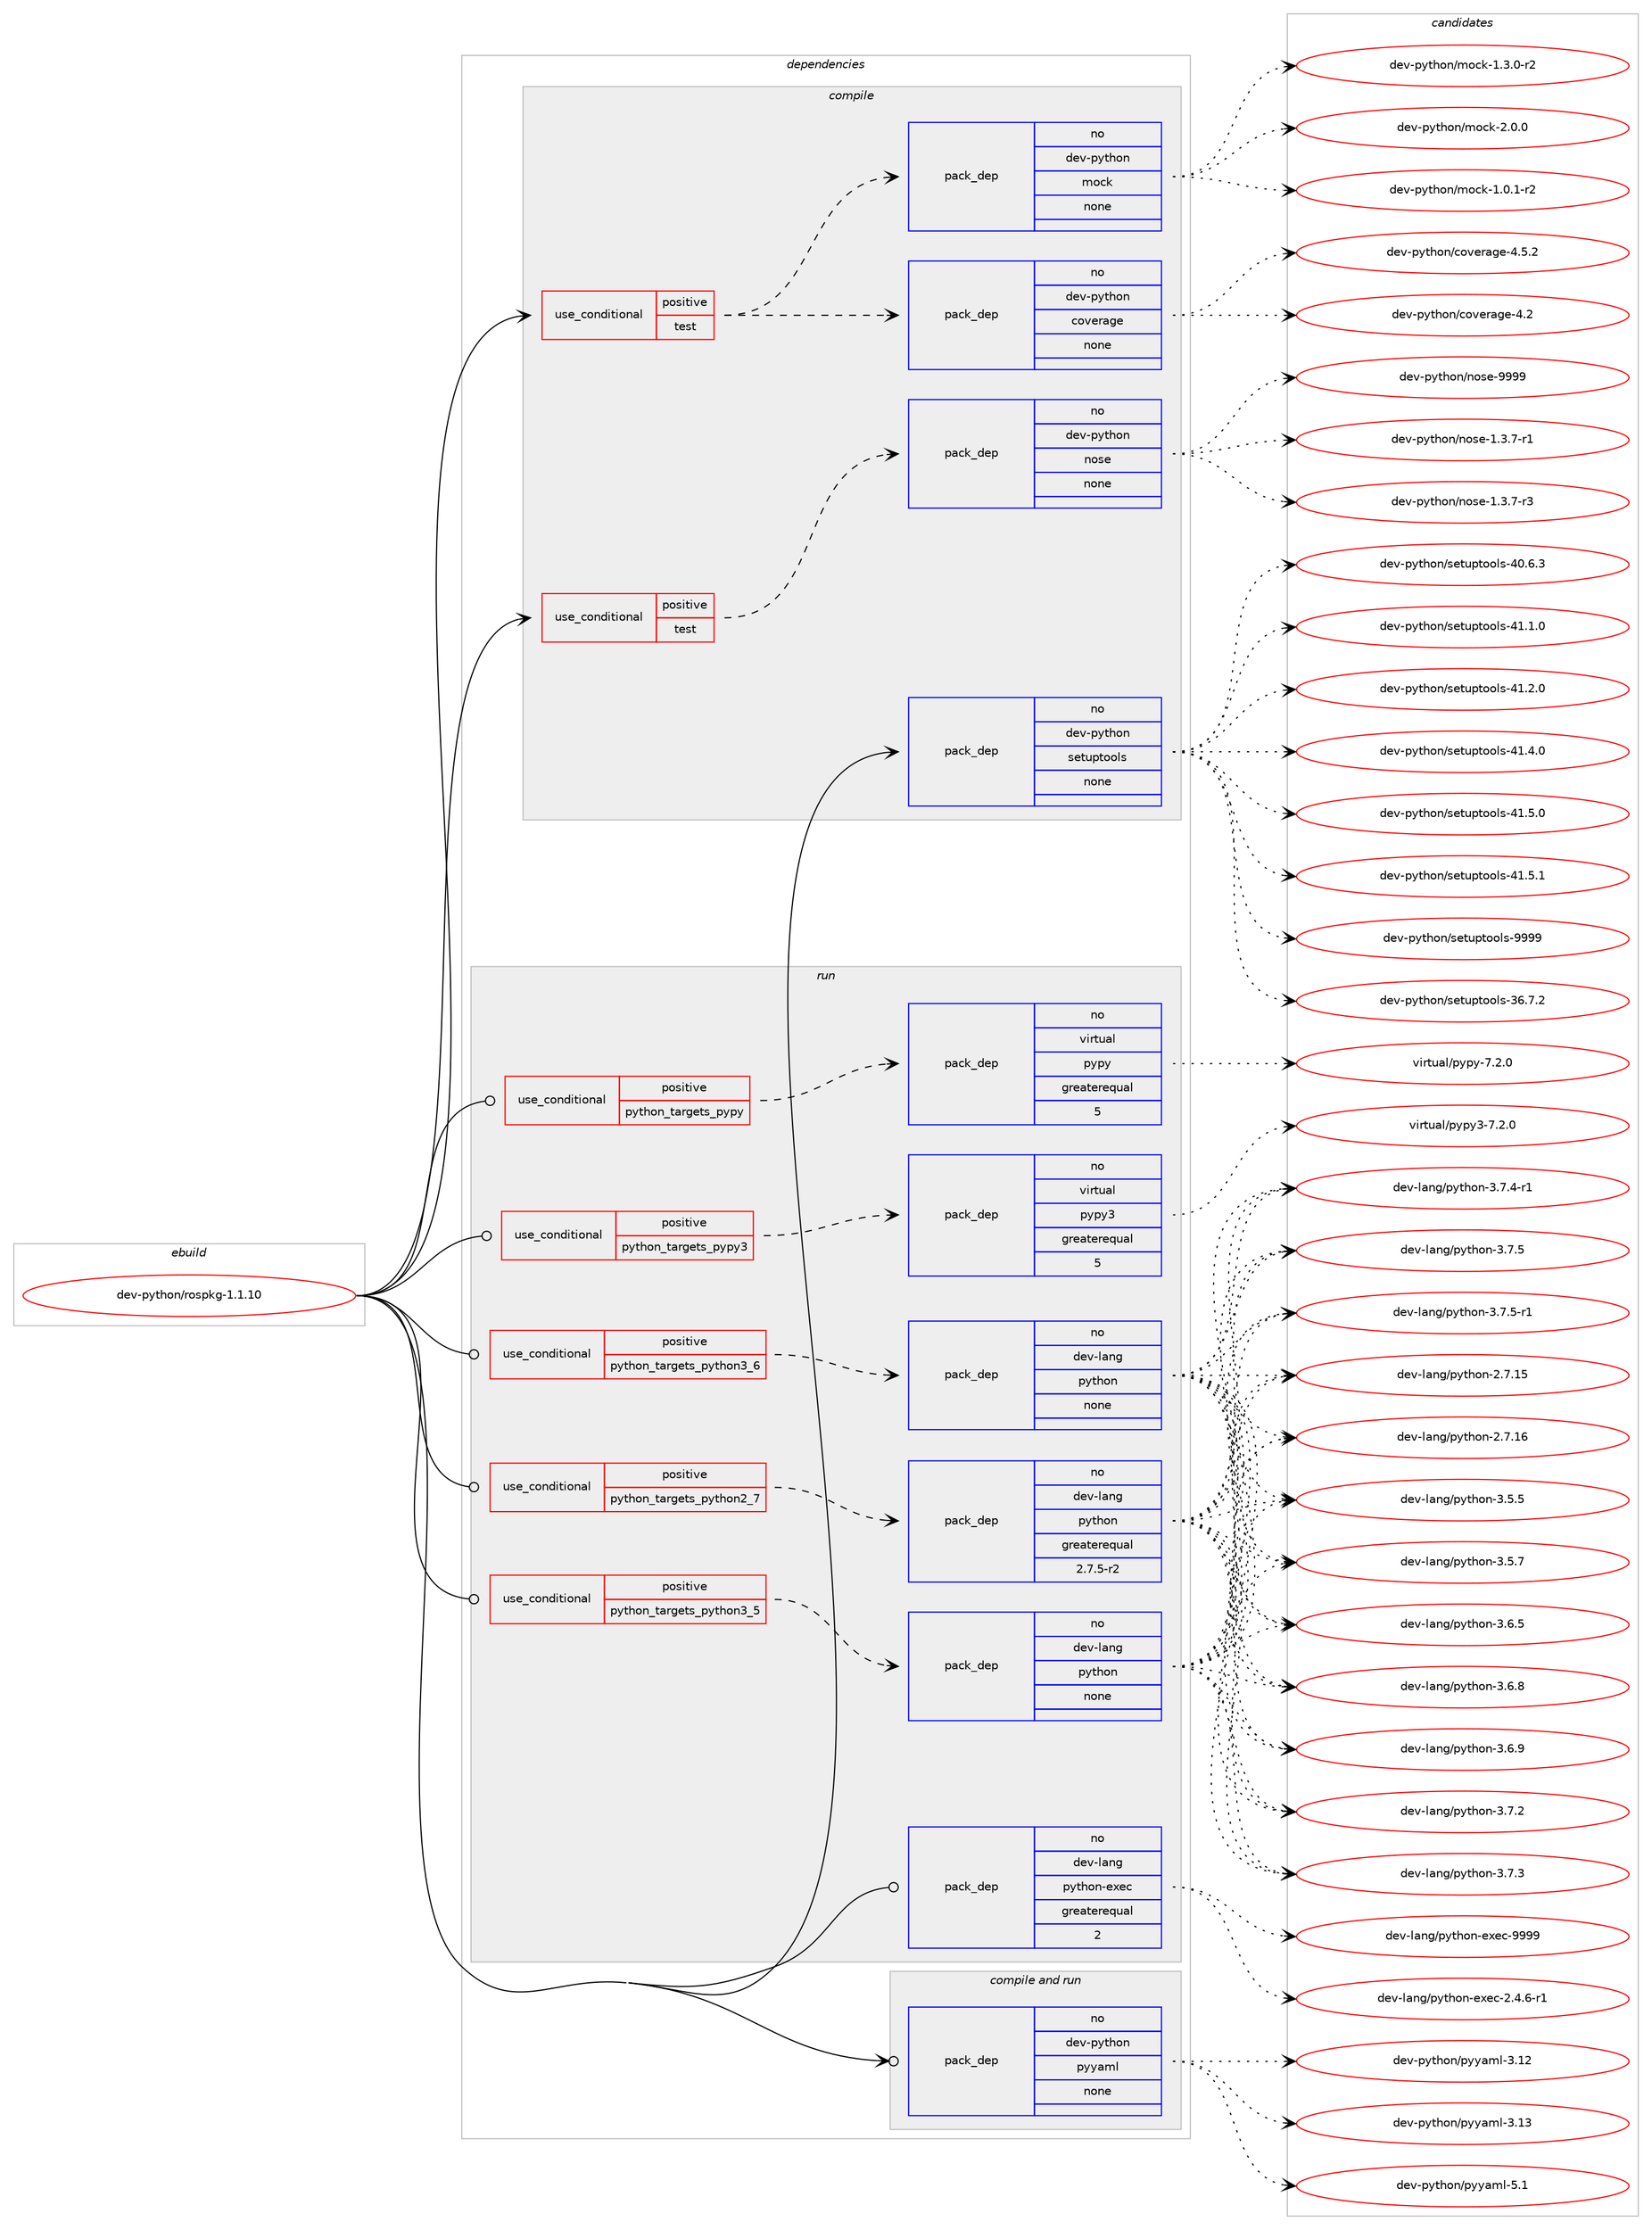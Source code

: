 digraph prolog {

# *************
# Graph options
# *************

newrank=true;
concentrate=true;
compound=true;
graph [rankdir=LR,fontname=Helvetica,fontsize=10,ranksep=1.5];#, ranksep=2.5, nodesep=0.2];
edge  [arrowhead=vee];
node  [fontname=Helvetica,fontsize=10];

# **********
# The ebuild
# **********

subgraph cluster_leftcol {
color=gray;
rank=same;
label=<<i>ebuild</i>>;
id [label="dev-python/rospkg-1.1.10", color=red, width=4, href="../dev-python/rospkg-1.1.10.svg"];
}

# ****************
# The dependencies
# ****************

subgraph cluster_midcol {
color=gray;
label=<<i>dependencies</i>>;
subgraph cluster_compile {
fillcolor="#eeeeee";
style=filled;
label=<<i>compile</i>>;
subgraph cond148829 {
dependency635744 [label=<<TABLE BORDER="0" CELLBORDER="1" CELLSPACING="0" CELLPADDING="4"><TR><TD ROWSPAN="3" CELLPADDING="10">use_conditional</TD></TR><TR><TD>positive</TD></TR><TR><TD>test</TD></TR></TABLE>>, shape=none, color=red];
subgraph pack475034 {
dependency635745 [label=<<TABLE BORDER="0" CELLBORDER="1" CELLSPACING="0" CELLPADDING="4" WIDTH="220"><TR><TD ROWSPAN="6" CELLPADDING="30">pack_dep</TD></TR><TR><TD WIDTH="110">no</TD></TR><TR><TD>dev-python</TD></TR><TR><TD>coverage</TD></TR><TR><TD>none</TD></TR><TR><TD></TD></TR></TABLE>>, shape=none, color=blue];
}
dependency635744:e -> dependency635745:w [weight=20,style="dashed",arrowhead="vee"];
subgraph pack475035 {
dependency635746 [label=<<TABLE BORDER="0" CELLBORDER="1" CELLSPACING="0" CELLPADDING="4" WIDTH="220"><TR><TD ROWSPAN="6" CELLPADDING="30">pack_dep</TD></TR><TR><TD WIDTH="110">no</TD></TR><TR><TD>dev-python</TD></TR><TR><TD>mock</TD></TR><TR><TD>none</TD></TR><TR><TD></TD></TR></TABLE>>, shape=none, color=blue];
}
dependency635744:e -> dependency635746:w [weight=20,style="dashed",arrowhead="vee"];
}
id:e -> dependency635744:w [weight=20,style="solid",arrowhead="vee"];
subgraph cond148830 {
dependency635747 [label=<<TABLE BORDER="0" CELLBORDER="1" CELLSPACING="0" CELLPADDING="4"><TR><TD ROWSPAN="3" CELLPADDING="10">use_conditional</TD></TR><TR><TD>positive</TD></TR><TR><TD>test</TD></TR></TABLE>>, shape=none, color=red];
subgraph pack475036 {
dependency635748 [label=<<TABLE BORDER="0" CELLBORDER="1" CELLSPACING="0" CELLPADDING="4" WIDTH="220"><TR><TD ROWSPAN="6" CELLPADDING="30">pack_dep</TD></TR><TR><TD WIDTH="110">no</TD></TR><TR><TD>dev-python</TD></TR><TR><TD>nose</TD></TR><TR><TD>none</TD></TR><TR><TD></TD></TR></TABLE>>, shape=none, color=blue];
}
dependency635747:e -> dependency635748:w [weight=20,style="dashed",arrowhead="vee"];
}
id:e -> dependency635747:w [weight=20,style="solid",arrowhead="vee"];
subgraph pack475037 {
dependency635749 [label=<<TABLE BORDER="0" CELLBORDER="1" CELLSPACING="0" CELLPADDING="4" WIDTH="220"><TR><TD ROWSPAN="6" CELLPADDING="30">pack_dep</TD></TR><TR><TD WIDTH="110">no</TD></TR><TR><TD>dev-python</TD></TR><TR><TD>setuptools</TD></TR><TR><TD>none</TD></TR><TR><TD></TD></TR></TABLE>>, shape=none, color=blue];
}
id:e -> dependency635749:w [weight=20,style="solid",arrowhead="vee"];
}
subgraph cluster_compileandrun {
fillcolor="#eeeeee";
style=filled;
label=<<i>compile and run</i>>;
subgraph pack475038 {
dependency635750 [label=<<TABLE BORDER="0" CELLBORDER="1" CELLSPACING="0" CELLPADDING="4" WIDTH="220"><TR><TD ROWSPAN="6" CELLPADDING="30">pack_dep</TD></TR><TR><TD WIDTH="110">no</TD></TR><TR><TD>dev-python</TD></TR><TR><TD>pyyaml</TD></TR><TR><TD>none</TD></TR><TR><TD></TD></TR></TABLE>>, shape=none, color=blue];
}
id:e -> dependency635750:w [weight=20,style="solid",arrowhead="odotvee"];
}
subgraph cluster_run {
fillcolor="#eeeeee";
style=filled;
label=<<i>run</i>>;
subgraph cond148831 {
dependency635751 [label=<<TABLE BORDER="0" CELLBORDER="1" CELLSPACING="0" CELLPADDING="4"><TR><TD ROWSPAN="3" CELLPADDING="10">use_conditional</TD></TR><TR><TD>positive</TD></TR><TR><TD>python_targets_pypy</TD></TR></TABLE>>, shape=none, color=red];
subgraph pack475039 {
dependency635752 [label=<<TABLE BORDER="0" CELLBORDER="1" CELLSPACING="0" CELLPADDING="4" WIDTH="220"><TR><TD ROWSPAN="6" CELLPADDING="30">pack_dep</TD></TR><TR><TD WIDTH="110">no</TD></TR><TR><TD>virtual</TD></TR><TR><TD>pypy</TD></TR><TR><TD>greaterequal</TD></TR><TR><TD>5</TD></TR></TABLE>>, shape=none, color=blue];
}
dependency635751:e -> dependency635752:w [weight=20,style="dashed",arrowhead="vee"];
}
id:e -> dependency635751:w [weight=20,style="solid",arrowhead="odot"];
subgraph cond148832 {
dependency635753 [label=<<TABLE BORDER="0" CELLBORDER="1" CELLSPACING="0" CELLPADDING="4"><TR><TD ROWSPAN="3" CELLPADDING="10">use_conditional</TD></TR><TR><TD>positive</TD></TR><TR><TD>python_targets_pypy3</TD></TR></TABLE>>, shape=none, color=red];
subgraph pack475040 {
dependency635754 [label=<<TABLE BORDER="0" CELLBORDER="1" CELLSPACING="0" CELLPADDING="4" WIDTH="220"><TR><TD ROWSPAN="6" CELLPADDING="30">pack_dep</TD></TR><TR><TD WIDTH="110">no</TD></TR><TR><TD>virtual</TD></TR><TR><TD>pypy3</TD></TR><TR><TD>greaterequal</TD></TR><TR><TD>5</TD></TR></TABLE>>, shape=none, color=blue];
}
dependency635753:e -> dependency635754:w [weight=20,style="dashed",arrowhead="vee"];
}
id:e -> dependency635753:w [weight=20,style="solid",arrowhead="odot"];
subgraph cond148833 {
dependency635755 [label=<<TABLE BORDER="0" CELLBORDER="1" CELLSPACING="0" CELLPADDING="4"><TR><TD ROWSPAN="3" CELLPADDING="10">use_conditional</TD></TR><TR><TD>positive</TD></TR><TR><TD>python_targets_python2_7</TD></TR></TABLE>>, shape=none, color=red];
subgraph pack475041 {
dependency635756 [label=<<TABLE BORDER="0" CELLBORDER="1" CELLSPACING="0" CELLPADDING="4" WIDTH="220"><TR><TD ROWSPAN="6" CELLPADDING="30">pack_dep</TD></TR><TR><TD WIDTH="110">no</TD></TR><TR><TD>dev-lang</TD></TR><TR><TD>python</TD></TR><TR><TD>greaterequal</TD></TR><TR><TD>2.7.5-r2</TD></TR></TABLE>>, shape=none, color=blue];
}
dependency635755:e -> dependency635756:w [weight=20,style="dashed",arrowhead="vee"];
}
id:e -> dependency635755:w [weight=20,style="solid",arrowhead="odot"];
subgraph cond148834 {
dependency635757 [label=<<TABLE BORDER="0" CELLBORDER="1" CELLSPACING="0" CELLPADDING="4"><TR><TD ROWSPAN="3" CELLPADDING="10">use_conditional</TD></TR><TR><TD>positive</TD></TR><TR><TD>python_targets_python3_5</TD></TR></TABLE>>, shape=none, color=red];
subgraph pack475042 {
dependency635758 [label=<<TABLE BORDER="0" CELLBORDER="1" CELLSPACING="0" CELLPADDING="4" WIDTH="220"><TR><TD ROWSPAN="6" CELLPADDING="30">pack_dep</TD></TR><TR><TD WIDTH="110">no</TD></TR><TR><TD>dev-lang</TD></TR><TR><TD>python</TD></TR><TR><TD>none</TD></TR><TR><TD></TD></TR></TABLE>>, shape=none, color=blue];
}
dependency635757:e -> dependency635758:w [weight=20,style="dashed",arrowhead="vee"];
}
id:e -> dependency635757:w [weight=20,style="solid",arrowhead="odot"];
subgraph cond148835 {
dependency635759 [label=<<TABLE BORDER="0" CELLBORDER="1" CELLSPACING="0" CELLPADDING="4"><TR><TD ROWSPAN="3" CELLPADDING="10">use_conditional</TD></TR><TR><TD>positive</TD></TR><TR><TD>python_targets_python3_6</TD></TR></TABLE>>, shape=none, color=red];
subgraph pack475043 {
dependency635760 [label=<<TABLE BORDER="0" CELLBORDER="1" CELLSPACING="0" CELLPADDING="4" WIDTH="220"><TR><TD ROWSPAN="6" CELLPADDING="30">pack_dep</TD></TR><TR><TD WIDTH="110">no</TD></TR><TR><TD>dev-lang</TD></TR><TR><TD>python</TD></TR><TR><TD>none</TD></TR><TR><TD></TD></TR></TABLE>>, shape=none, color=blue];
}
dependency635759:e -> dependency635760:w [weight=20,style="dashed",arrowhead="vee"];
}
id:e -> dependency635759:w [weight=20,style="solid",arrowhead="odot"];
subgraph pack475044 {
dependency635761 [label=<<TABLE BORDER="0" CELLBORDER="1" CELLSPACING="0" CELLPADDING="4" WIDTH="220"><TR><TD ROWSPAN="6" CELLPADDING="30">pack_dep</TD></TR><TR><TD WIDTH="110">no</TD></TR><TR><TD>dev-lang</TD></TR><TR><TD>python-exec</TD></TR><TR><TD>greaterequal</TD></TR><TR><TD>2</TD></TR></TABLE>>, shape=none, color=blue];
}
id:e -> dependency635761:w [weight=20,style="solid",arrowhead="odot"];
}
}

# **************
# The candidates
# **************

subgraph cluster_choices {
rank=same;
color=gray;
label=<<i>candidates</i>>;

subgraph choice475034 {
color=black;
nodesep=1;
choice1001011184511212111610411111047991111181011149710310145524650 [label="dev-python/coverage-4.2", color=red, width=4,href="../dev-python/coverage-4.2.svg"];
choice10010111845112121116104111110479911111810111497103101455246534650 [label="dev-python/coverage-4.5.2", color=red, width=4,href="../dev-python/coverage-4.5.2.svg"];
dependency635745:e -> choice1001011184511212111610411111047991111181011149710310145524650:w [style=dotted,weight="100"];
dependency635745:e -> choice10010111845112121116104111110479911111810111497103101455246534650:w [style=dotted,weight="100"];
}
subgraph choice475035 {
color=black;
nodesep=1;
choice1001011184511212111610411111047109111991074549464846494511450 [label="dev-python/mock-1.0.1-r2", color=red, width=4,href="../dev-python/mock-1.0.1-r2.svg"];
choice1001011184511212111610411111047109111991074549465146484511450 [label="dev-python/mock-1.3.0-r2", color=red, width=4,href="../dev-python/mock-1.3.0-r2.svg"];
choice100101118451121211161041111104710911199107455046484648 [label="dev-python/mock-2.0.0", color=red, width=4,href="../dev-python/mock-2.0.0.svg"];
dependency635746:e -> choice1001011184511212111610411111047109111991074549464846494511450:w [style=dotted,weight="100"];
dependency635746:e -> choice1001011184511212111610411111047109111991074549465146484511450:w [style=dotted,weight="100"];
dependency635746:e -> choice100101118451121211161041111104710911199107455046484648:w [style=dotted,weight="100"];
}
subgraph choice475036 {
color=black;
nodesep=1;
choice10010111845112121116104111110471101111151014549465146554511449 [label="dev-python/nose-1.3.7-r1", color=red, width=4,href="../dev-python/nose-1.3.7-r1.svg"];
choice10010111845112121116104111110471101111151014549465146554511451 [label="dev-python/nose-1.3.7-r3", color=red, width=4,href="../dev-python/nose-1.3.7-r3.svg"];
choice10010111845112121116104111110471101111151014557575757 [label="dev-python/nose-9999", color=red, width=4,href="../dev-python/nose-9999.svg"];
dependency635748:e -> choice10010111845112121116104111110471101111151014549465146554511449:w [style=dotted,weight="100"];
dependency635748:e -> choice10010111845112121116104111110471101111151014549465146554511451:w [style=dotted,weight="100"];
dependency635748:e -> choice10010111845112121116104111110471101111151014557575757:w [style=dotted,weight="100"];
}
subgraph choice475037 {
color=black;
nodesep=1;
choice100101118451121211161041111104711510111611711211611111110811545515446554650 [label="dev-python/setuptools-36.7.2", color=red, width=4,href="../dev-python/setuptools-36.7.2.svg"];
choice100101118451121211161041111104711510111611711211611111110811545524846544651 [label="dev-python/setuptools-40.6.3", color=red, width=4,href="../dev-python/setuptools-40.6.3.svg"];
choice100101118451121211161041111104711510111611711211611111110811545524946494648 [label="dev-python/setuptools-41.1.0", color=red, width=4,href="../dev-python/setuptools-41.1.0.svg"];
choice100101118451121211161041111104711510111611711211611111110811545524946504648 [label="dev-python/setuptools-41.2.0", color=red, width=4,href="../dev-python/setuptools-41.2.0.svg"];
choice100101118451121211161041111104711510111611711211611111110811545524946524648 [label="dev-python/setuptools-41.4.0", color=red, width=4,href="../dev-python/setuptools-41.4.0.svg"];
choice100101118451121211161041111104711510111611711211611111110811545524946534648 [label="dev-python/setuptools-41.5.0", color=red, width=4,href="../dev-python/setuptools-41.5.0.svg"];
choice100101118451121211161041111104711510111611711211611111110811545524946534649 [label="dev-python/setuptools-41.5.1", color=red, width=4,href="../dev-python/setuptools-41.5.1.svg"];
choice10010111845112121116104111110471151011161171121161111111081154557575757 [label="dev-python/setuptools-9999", color=red, width=4,href="../dev-python/setuptools-9999.svg"];
dependency635749:e -> choice100101118451121211161041111104711510111611711211611111110811545515446554650:w [style=dotted,weight="100"];
dependency635749:e -> choice100101118451121211161041111104711510111611711211611111110811545524846544651:w [style=dotted,weight="100"];
dependency635749:e -> choice100101118451121211161041111104711510111611711211611111110811545524946494648:w [style=dotted,weight="100"];
dependency635749:e -> choice100101118451121211161041111104711510111611711211611111110811545524946504648:w [style=dotted,weight="100"];
dependency635749:e -> choice100101118451121211161041111104711510111611711211611111110811545524946524648:w [style=dotted,weight="100"];
dependency635749:e -> choice100101118451121211161041111104711510111611711211611111110811545524946534648:w [style=dotted,weight="100"];
dependency635749:e -> choice100101118451121211161041111104711510111611711211611111110811545524946534649:w [style=dotted,weight="100"];
dependency635749:e -> choice10010111845112121116104111110471151011161171121161111111081154557575757:w [style=dotted,weight="100"];
}
subgraph choice475038 {
color=black;
nodesep=1;
choice1001011184511212111610411111047112121121971091084551464950 [label="dev-python/pyyaml-3.12", color=red, width=4,href="../dev-python/pyyaml-3.12.svg"];
choice1001011184511212111610411111047112121121971091084551464951 [label="dev-python/pyyaml-3.13", color=red, width=4,href="../dev-python/pyyaml-3.13.svg"];
choice10010111845112121116104111110471121211219710910845534649 [label="dev-python/pyyaml-5.1", color=red, width=4,href="../dev-python/pyyaml-5.1.svg"];
dependency635750:e -> choice1001011184511212111610411111047112121121971091084551464950:w [style=dotted,weight="100"];
dependency635750:e -> choice1001011184511212111610411111047112121121971091084551464951:w [style=dotted,weight="100"];
dependency635750:e -> choice10010111845112121116104111110471121211219710910845534649:w [style=dotted,weight="100"];
}
subgraph choice475039 {
color=black;
nodesep=1;
choice1181051141161179710847112121112121455546504648 [label="virtual/pypy-7.2.0", color=red, width=4,href="../virtual/pypy-7.2.0.svg"];
dependency635752:e -> choice1181051141161179710847112121112121455546504648:w [style=dotted,weight="100"];
}
subgraph choice475040 {
color=black;
nodesep=1;
choice118105114116117971084711212111212151455546504648 [label="virtual/pypy3-7.2.0", color=red, width=4,href="../virtual/pypy3-7.2.0.svg"];
dependency635754:e -> choice118105114116117971084711212111212151455546504648:w [style=dotted,weight="100"];
}
subgraph choice475041 {
color=black;
nodesep=1;
choice10010111845108971101034711212111610411111045504655464953 [label="dev-lang/python-2.7.15", color=red, width=4,href="../dev-lang/python-2.7.15.svg"];
choice10010111845108971101034711212111610411111045504655464954 [label="dev-lang/python-2.7.16", color=red, width=4,href="../dev-lang/python-2.7.16.svg"];
choice100101118451089711010347112121116104111110455146534653 [label="dev-lang/python-3.5.5", color=red, width=4,href="../dev-lang/python-3.5.5.svg"];
choice100101118451089711010347112121116104111110455146534655 [label="dev-lang/python-3.5.7", color=red, width=4,href="../dev-lang/python-3.5.7.svg"];
choice100101118451089711010347112121116104111110455146544653 [label="dev-lang/python-3.6.5", color=red, width=4,href="../dev-lang/python-3.6.5.svg"];
choice100101118451089711010347112121116104111110455146544656 [label="dev-lang/python-3.6.8", color=red, width=4,href="../dev-lang/python-3.6.8.svg"];
choice100101118451089711010347112121116104111110455146544657 [label="dev-lang/python-3.6.9", color=red, width=4,href="../dev-lang/python-3.6.9.svg"];
choice100101118451089711010347112121116104111110455146554650 [label="dev-lang/python-3.7.2", color=red, width=4,href="../dev-lang/python-3.7.2.svg"];
choice100101118451089711010347112121116104111110455146554651 [label="dev-lang/python-3.7.3", color=red, width=4,href="../dev-lang/python-3.7.3.svg"];
choice1001011184510897110103471121211161041111104551465546524511449 [label="dev-lang/python-3.7.4-r1", color=red, width=4,href="../dev-lang/python-3.7.4-r1.svg"];
choice100101118451089711010347112121116104111110455146554653 [label="dev-lang/python-3.7.5", color=red, width=4,href="../dev-lang/python-3.7.5.svg"];
choice1001011184510897110103471121211161041111104551465546534511449 [label="dev-lang/python-3.7.5-r1", color=red, width=4,href="../dev-lang/python-3.7.5-r1.svg"];
dependency635756:e -> choice10010111845108971101034711212111610411111045504655464953:w [style=dotted,weight="100"];
dependency635756:e -> choice10010111845108971101034711212111610411111045504655464954:w [style=dotted,weight="100"];
dependency635756:e -> choice100101118451089711010347112121116104111110455146534653:w [style=dotted,weight="100"];
dependency635756:e -> choice100101118451089711010347112121116104111110455146534655:w [style=dotted,weight="100"];
dependency635756:e -> choice100101118451089711010347112121116104111110455146544653:w [style=dotted,weight="100"];
dependency635756:e -> choice100101118451089711010347112121116104111110455146544656:w [style=dotted,weight="100"];
dependency635756:e -> choice100101118451089711010347112121116104111110455146544657:w [style=dotted,weight="100"];
dependency635756:e -> choice100101118451089711010347112121116104111110455146554650:w [style=dotted,weight="100"];
dependency635756:e -> choice100101118451089711010347112121116104111110455146554651:w [style=dotted,weight="100"];
dependency635756:e -> choice1001011184510897110103471121211161041111104551465546524511449:w [style=dotted,weight="100"];
dependency635756:e -> choice100101118451089711010347112121116104111110455146554653:w [style=dotted,weight="100"];
dependency635756:e -> choice1001011184510897110103471121211161041111104551465546534511449:w [style=dotted,weight="100"];
}
subgraph choice475042 {
color=black;
nodesep=1;
choice10010111845108971101034711212111610411111045504655464953 [label="dev-lang/python-2.7.15", color=red, width=4,href="../dev-lang/python-2.7.15.svg"];
choice10010111845108971101034711212111610411111045504655464954 [label="dev-lang/python-2.7.16", color=red, width=4,href="../dev-lang/python-2.7.16.svg"];
choice100101118451089711010347112121116104111110455146534653 [label="dev-lang/python-3.5.5", color=red, width=4,href="../dev-lang/python-3.5.5.svg"];
choice100101118451089711010347112121116104111110455146534655 [label="dev-lang/python-3.5.7", color=red, width=4,href="../dev-lang/python-3.5.7.svg"];
choice100101118451089711010347112121116104111110455146544653 [label="dev-lang/python-3.6.5", color=red, width=4,href="../dev-lang/python-3.6.5.svg"];
choice100101118451089711010347112121116104111110455146544656 [label="dev-lang/python-3.6.8", color=red, width=4,href="../dev-lang/python-3.6.8.svg"];
choice100101118451089711010347112121116104111110455146544657 [label="dev-lang/python-3.6.9", color=red, width=4,href="../dev-lang/python-3.6.9.svg"];
choice100101118451089711010347112121116104111110455146554650 [label="dev-lang/python-3.7.2", color=red, width=4,href="../dev-lang/python-3.7.2.svg"];
choice100101118451089711010347112121116104111110455146554651 [label="dev-lang/python-3.7.3", color=red, width=4,href="../dev-lang/python-3.7.3.svg"];
choice1001011184510897110103471121211161041111104551465546524511449 [label="dev-lang/python-3.7.4-r1", color=red, width=4,href="../dev-lang/python-3.7.4-r1.svg"];
choice100101118451089711010347112121116104111110455146554653 [label="dev-lang/python-3.7.5", color=red, width=4,href="../dev-lang/python-3.7.5.svg"];
choice1001011184510897110103471121211161041111104551465546534511449 [label="dev-lang/python-3.7.5-r1", color=red, width=4,href="../dev-lang/python-3.7.5-r1.svg"];
dependency635758:e -> choice10010111845108971101034711212111610411111045504655464953:w [style=dotted,weight="100"];
dependency635758:e -> choice10010111845108971101034711212111610411111045504655464954:w [style=dotted,weight="100"];
dependency635758:e -> choice100101118451089711010347112121116104111110455146534653:w [style=dotted,weight="100"];
dependency635758:e -> choice100101118451089711010347112121116104111110455146534655:w [style=dotted,weight="100"];
dependency635758:e -> choice100101118451089711010347112121116104111110455146544653:w [style=dotted,weight="100"];
dependency635758:e -> choice100101118451089711010347112121116104111110455146544656:w [style=dotted,weight="100"];
dependency635758:e -> choice100101118451089711010347112121116104111110455146544657:w [style=dotted,weight="100"];
dependency635758:e -> choice100101118451089711010347112121116104111110455146554650:w [style=dotted,weight="100"];
dependency635758:e -> choice100101118451089711010347112121116104111110455146554651:w [style=dotted,weight="100"];
dependency635758:e -> choice1001011184510897110103471121211161041111104551465546524511449:w [style=dotted,weight="100"];
dependency635758:e -> choice100101118451089711010347112121116104111110455146554653:w [style=dotted,weight="100"];
dependency635758:e -> choice1001011184510897110103471121211161041111104551465546534511449:w [style=dotted,weight="100"];
}
subgraph choice475043 {
color=black;
nodesep=1;
choice10010111845108971101034711212111610411111045504655464953 [label="dev-lang/python-2.7.15", color=red, width=4,href="../dev-lang/python-2.7.15.svg"];
choice10010111845108971101034711212111610411111045504655464954 [label="dev-lang/python-2.7.16", color=red, width=4,href="../dev-lang/python-2.7.16.svg"];
choice100101118451089711010347112121116104111110455146534653 [label="dev-lang/python-3.5.5", color=red, width=4,href="../dev-lang/python-3.5.5.svg"];
choice100101118451089711010347112121116104111110455146534655 [label="dev-lang/python-3.5.7", color=red, width=4,href="../dev-lang/python-3.5.7.svg"];
choice100101118451089711010347112121116104111110455146544653 [label="dev-lang/python-3.6.5", color=red, width=4,href="../dev-lang/python-3.6.5.svg"];
choice100101118451089711010347112121116104111110455146544656 [label="dev-lang/python-3.6.8", color=red, width=4,href="../dev-lang/python-3.6.8.svg"];
choice100101118451089711010347112121116104111110455146544657 [label="dev-lang/python-3.6.9", color=red, width=4,href="../dev-lang/python-3.6.9.svg"];
choice100101118451089711010347112121116104111110455146554650 [label="dev-lang/python-3.7.2", color=red, width=4,href="../dev-lang/python-3.7.2.svg"];
choice100101118451089711010347112121116104111110455146554651 [label="dev-lang/python-3.7.3", color=red, width=4,href="../dev-lang/python-3.7.3.svg"];
choice1001011184510897110103471121211161041111104551465546524511449 [label="dev-lang/python-3.7.4-r1", color=red, width=4,href="../dev-lang/python-3.7.4-r1.svg"];
choice100101118451089711010347112121116104111110455146554653 [label="dev-lang/python-3.7.5", color=red, width=4,href="../dev-lang/python-3.7.5.svg"];
choice1001011184510897110103471121211161041111104551465546534511449 [label="dev-lang/python-3.7.5-r1", color=red, width=4,href="../dev-lang/python-3.7.5-r1.svg"];
dependency635760:e -> choice10010111845108971101034711212111610411111045504655464953:w [style=dotted,weight="100"];
dependency635760:e -> choice10010111845108971101034711212111610411111045504655464954:w [style=dotted,weight="100"];
dependency635760:e -> choice100101118451089711010347112121116104111110455146534653:w [style=dotted,weight="100"];
dependency635760:e -> choice100101118451089711010347112121116104111110455146534655:w [style=dotted,weight="100"];
dependency635760:e -> choice100101118451089711010347112121116104111110455146544653:w [style=dotted,weight="100"];
dependency635760:e -> choice100101118451089711010347112121116104111110455146544656:w [style=dotted,weight="100"];
dependency635760:e -> choice100101118451089711010347112121116104111110455146544657:w [style=dotted,weight="100"];
dependency635760:e -> choice100101118451089711010347112121116104111110455146554650:w [style=dotted,weight="100"];
dependency635760:e -> choice100101118451089711010347112121116104111110455146554651:w [style=dotted,weight="100"];
dependency635760:e -> choice1001011184510897110103471121211161041111104551465546524511449:w [style=dotted,weight="100"];
dependency635760:e -> choice100101118451089711010347112121116104111110455146554653:w [style=dotted,weight="100"];
dependency635760:e -> choice1001011184510897110103471121211161041111104551465546534511449:w [style=dotted,weight="100"];
}
subgraph choice475044 {
color=black;
nodesep=1;
choice10010111845108971101034711212111610411111045101120101994550465246544511449 [label="dev-lang/python-exec-2.4.6-r1", color=red, width=4,href="../dev-lang/python-exec-2.4.6-r1.svg"];
choice10010111845108971101034711212111610411111045101120101994557575757 [label="dev-lang/python-exec-9999", color=red, width=4,href="../dev-lang/python-exec-9999.svg"];
dependency635761:e -> choice10010111845108971101034711212111610411111045101120101994550465246544511449:w [style=dotted,weight="100"];
dependency635761:e -> choice10010111845108971101034711212111610411111045101120101994557575757:w [style=dotted,weight="100"];
}
}

}
